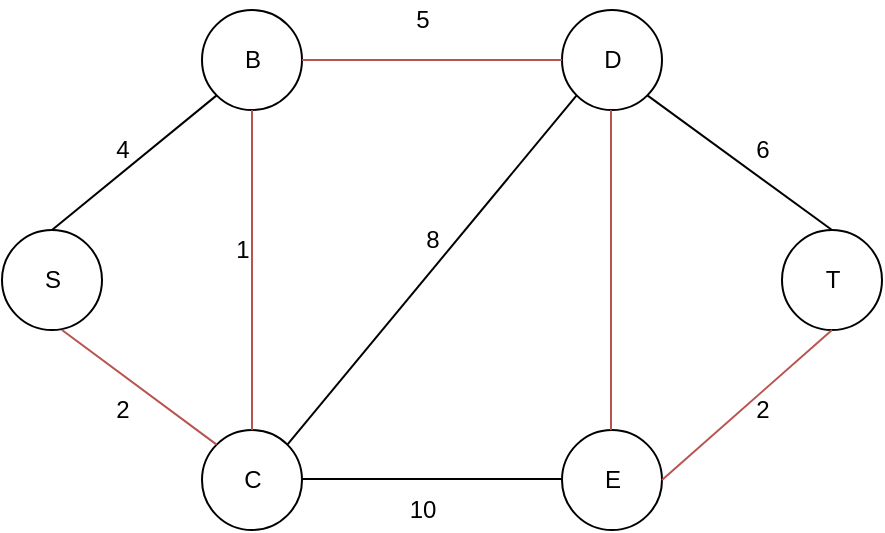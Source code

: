 <mxfile version="16.2.7" type="github">
  <diagram name="Page-1" id="42789a77-a242-8287-6e28-9cd8cfd52e62">
    <mxGraphModel dx="1038" dy="547" grid="1" gridSize="10" guides="1" tooltips="1" connect="1" arrows="1" fold="1" page="1" pageScale="1" pageWidth="1100" pageHeight="850" background="none" math="0" shadow="0">
      <root>
        <mxCell id="0" />
        <mxCell id="1" parent="0" />
        <mxCell id="430OXLAYMfgtic5GREOD-2" value="" style="ellipse;whiteSpace=wrap;html=1;aspect=fixed;" vertex="1" parent="1">
          <mxGeometry x="320" y="155" width="50" height="50" as="geometry" />
        </mxCell>
        <mxCell id="430OXLAYMfgtic5GREOD-4" value="" style="ellipse;whiteSpace=wrap;html=1;aspect=fixed;" vertex="1" parent="1">
          <mxGeometry x="420" y="45" width="50" height="50" as="geometry" />
        </mxCell>
        <mxCell id="430OXLAYMfgtic5GREOD-5" value="" style="ellipse;whiteSpace=wrap;html=1;aspect=fixed;" vertex="1" parent="1">
          <mxGeometry x="420" y="255" width="50" height="50" as="geometry" />
        </mxCell>
        <mxCell id="430OXLAYMfgtic5GREOD-6" value="" style="ellipse;whiteSpace=wrap;html=1;aspect=fixed;" vertex="1" parent="1">
          <mxGeometry x="600" y="45" width="50" height="50" as="geometry" />
        </mxCell>
        <mxCell id="430OXLAYMfgtic5GREOD-7" value="" style="ellipse;whiteSpace=wrap;html=1;aspect=fixed;" vertex="1" parent="1">
          <mxGeometry x="600" y="255" width="50" height="50" as="geometry" />
        </mxCell>
        <mxCell id="430OXLAYMfgtic5GREOD-9" value="" style="ellipse;whiteSpace=wrap;html=1;aspect=fixed;" vertex="1" parent="1">
          <mxGeometry x="710" y="155" width="50" height="50" as="geometry" />
        </mxCell>
        <mxCell id="430OXLAYMfgtic5GREOD-10" value="" style="endArrow=none;html=1;rounded=0;entryX=0;entryY=1;entryDx=0;entryDy=0;exitX=0.5;exitY=0;exitDx=0;exitDy=0;" edge="1" parent="1" source="430OXLAYMfgtic5GREOD-2" target="430OXLAYMfgtic5GREOD-4">
          <mxGeometry width="50" height="50" relative="1" as="geometry">
            <mxPoint x="350" y="155" as="sourcePoint" />
            <mxPoint x="400" y="105" as="targetPoint" />
          </mxGeometry>
        </mxCell>
        <mxCell id="430OXLAYMfgtic5GREOD-14" value="" style="endArrow=none;html=1;rounded=0;exitX=0;exitY=0;exitDx=0;exitDy=0;fillColor=#f8cecc;strokeColor=#b85450;" edge="1" parent="1" source="430OXLAYMfgtic5GREOD-5">
          <mxGeometry width="50" height="50" relative="1" as="geometry">
            <mxPoint x="300" y="255" as="sourcePoint" />
            <mxPoint x="350" y="205" as="targetPoint" />
          </mxGeometry>
        </mxCell>
        <mxCell id="430OXLAYMfgtic5GREOD-15" value="" style="endArrow=none;html=1;rounded=0;entryX=0;entryY=0.5;entryDx=0;entryDy=0;fillColor=#f8cecc;strokeColor=#b85450;" edge="1" parent="1" target="430OXLAYMfgtic5GREOD-6">
          <mxGeometry width="50" height="50" relative="1" as="geometry">
            <mxPoint x="470" y="70" as="sourcePoint" />
            <mxPoint x="520" y="25" as="targetPoint" />
            <Array as="points">
              <mxPoint x="490" y="70" />
            </Array>
          </mxGeometry>
        </mxCell>
        <mxCell id="430OXLAYMfgtic5GREOD-16" value="" style="endArrow=none;html=1;rounded=0;entryX=0;entryY=0.5;entryDx=0;entryDy=0;" edge="1" parent="1">
          <mxGeometry width="50" height="50" relative="1" as="geometry">
            <mxPoint x="470" y="279.5" as="sourcePoint" />
            <mxPoint x="600" y="279.5" as="targetPoint" />
            <Array as="points">
              <mxPoint x="490" y="279.5" />
            </Array>
          </mxGeometry>
        </mxCell>
        <mxCell id="430OXLAYMfgtic5GREOD-17" value="" style="endArrow=none;html=1;rounded=0;entryX=0.5;entryY=0;entryDx=0;entryDy=0;exitX=1;exitY=1;exitDx=0;exitDy=0;" edge="1" parent="1" source="430OXLAYMfgtic5GREOD-6" target="430OXLAYMfgtic5GREOD-9">
          <mxGeometry width="50" height="50" relative="1" as="geometry">
            <mxPoint x="660" y="75" as="sourcePoint" />
            <mxPoint x="732.322" y="4.998" as="targetPoint" />
          </mxGeometry>
        </mxCell>
        <mxCell id="430OXLAYMfgtic5GREOD-20" value="" style="endArrow=none;html=1;rounded=0;exitX=1;exitY=0.5;exitDx=0;exitDy=0;entryX=0.5;entryY=1;entryDx=0;entryDy=0;fillColor=#f8cecc;strokeColor=#b85450;" edge="1" parent="1" source="430OXLAYMfgtic5GREOD-7" target="430OXLAYMfgtic5GREOD-9">
          <mxGeometry width="50" height="50" relative="1" as="geometry">
            <mxPoint x="700" y="255" as="sourcePoint" />
            <mxPoint x="750" y="205" as="targetPoint" />
            <Array as="points" />
          </mxGeometry>
        </mxCell>
        <mxCell id="430OXLAYMfgtic5GREOD-21" value="" style="endArrow=none;html=1;rounded=0;exitX=1;exitY=0;exitDx=0;exitDy=0;entryX=0;entryY=1;entryDx=0;entryDy=0;" edge="1" parent="1" source="430OXLAYMfgtic5GREOD-5" target="430OXLAYMfgtic5GREOD-6">
          <mxGeometry width="50" height="50" relative="1" as="geometry">
            <mxPoint x="570" y="145" as="sourcePoint" />
            <mxPoint x="610" y="95" as="targetPoint" />
          </mxGeometry>
        </mxCell>
        <mxCell id="430OXLAYMfgtic5GREOD-23" value="" style="endArrow=none;html=1;rounded=0;entryX=0.5;entryY=1;entryDx=0;entryDy=0;exitX=0.5;exitY=0;exitDx=0;exitDy=0;fillColor=#f8cecc;strokeColor=#b85450;" edge="1" parent="1" source="430OXLAYMfgtic5GREOD-5" target="430OXLAYMfgtic5GREOD-4">
          <mxGeometry width="50" height="50" relative="1" as="geometry">
            <mxPoint x="440" y="255" as="sourcePoint" />
            <mxPoint x="490" y="205" as="targetPoint" />
          </mxGeometry>
        </mxCell>
        <mxCell id="430OXLAYMfgtic5GREOD-24" value="" style="endArrow=none;html=1;rounded=0;entryX=0.5;entryY=1;entryDx=0;entryDy=0;exitX=0.5;exitY=0;exitDx=0;exitDy=0;fillColor=#f8cecc;strokeColor=#b85450;" edge="1" parent="1">
          <mxGeometry width="50" height="50" relative="1" as="geometry">
            <mxPoint x="624.5" y="255" as="sourcePoint" />
            <mxPoint x="624.5" y="95" as="targetPoint" />
          </mxGeometry>
        </mxCell>
        <mxCell id="430OXLAYMfgtic5GREOD-25" value="S" style="text;html=1;align=center;verticalAlign=middle;resizable=0;points=[];autosize=1;strokeColor=none;fillColor=none;" vertex="1" parent="1">
          <mxGeometry x="335" y="170" width="20" height="20" as="geometry" />
        </mxCell>
        <mxCell id="430OXLAYMfgtic5GREOD-26" value="B" style="text;html=1;align=center;verticalAlign=middle;resizable=0;points=[];autosize=1;strokeColor=none;fillColor=none;" vertex="1" parent="1">
          <mxGeometry x="435" y="60" width="20" height="20" as="geometry" />
        </mxCell>
        <mxCell id="430OXLAYMfgtic5GREOD-27" value="D" style="text;html=1;align=center;verticalAlign=middle;resizable=0;points=[];autosize=1;strokeColor=none;fillColor=none;" vertex="1" parent="1">
          <mxGeometry x="615" y="60" width="20" height="20" as="geometry" />
        </mxCell>
        <mxCell id="430OXLAYMfgtic5GREOD-28" value="T" style="text;html=1;align=center;verticalAlign=middle;resizable=0;points=[];autosize=1;strokeColor=none;fillColor=none;" vertex="1" parent="1">
          <mxGeometry x="725" y="170" width="20" height="20" as="geometry" />
        </mxCell>
        <mxCell id="430OXLAYMfgtic5GREOD-29" value="E" style="text;html=1;align=center;verticalAlign=middle;resizable=0;points=[];autosize=1;strokeColor=none;fillColor=none;" vertex="1" parent="1">
          <mxGeometry x="615" y="270" width="20" height="20" as="geometry" />
        </mxCell>
        <mxCell id="430OXLAYMfgtic5GREOD-30" value="C" style="text;html=1;align=center;verticalAlign=middle;resizable=0;points=[];autosize=1;strokeColor=none;fillColor=none;" vertex="1" parent="1">
          <mxGeometry x="435" y="270" width="20" height="20" as="geometry" />
        </mxCell>
        <mxCell id="430OXLAYMfgtic5GREOD-32" value="4" style="text;html=1;align=center;verticalAlign=middle;resizable=0;points=[];autosize=1;strokeColor=none;fillColor=none;rotation=0;" vertex="1" parent="1">
          <mxGeometry x="370" y="105" width="20" height="20" as="geometry" />
        </mxCell>
        <mxCell id="430OXLAYMfgtic5GREOD-33" value="5" style="text;html=1;align=center;verticalAlign=middle;resizable=0;points=[];autosize=1;strokeColor=none;fillColor=none;" vertex="1" parent="1">
          <mxGeometry x="520" y="40" width="20" height="20" as="geometry" />
        </mxCell>
        <mxCell id="430OXLAYMfgtic5GREOD-34" value="6" style="text;html=1;align=center;verticalAlign=middle;resizable=0;points=[];autosize=1;strokeColor=none;fillColor=none;rotation=0;" vertex="1" parent="1">
          <mxGeometry x="690" y="105" width="20" height="20" as="geometry" />
        </mxCell>
        <mxCell id="430OXLAYMfgtic5GREOD-35" value="1" style="text;html=1;align=center;verticalAlign=middle;resizable=0;points=[];autosize=1;strokeColor=none;fillColor=none;" vertex="1" parent="1">
          <mxGeometry x="430" y="155" width="20" height="20" as="geometry" />
        </mxCell>
        <mxCell id="430OXLAYMfgtic5GREOD-36" value="2" style="text;html=1;align=center;verticalAlign=middle;resizable=0;points=[];autosize=1;strokeColor=none;fillColor=none;" vertex="1" parent="1">
          <mxGeometry x="690" y="235" width="20" height="20" as="geometry" />
        </mxCell>
        <mxCell id="430OXLAYMfgtic5GREOD-37" value="10" style="text;html=1;align=center;verticalAlign=middle;resizable=0;points=[];autosize=1;strokeColor=none;fillColor=none;" vertex="1" parent="1">
          <mxGeometry x="515" y="285" width="30" height="20" as="geometry" />
        </mxCell>
        <mxCell id="430OXLAYMfgtic5GREOD-38" value="2" style="text;html=1;align=center;verticalAlign=middle;resizable=0;points=[];autosize=1;strokeColor=none;fillColor=none;" vertex="1" parent="1">
          <mxGeometry x="370" y="235" width="20" height="20" as="geometry" />
        </mxCell>
        <mxCell id="430OXLAYMfgtic5GREOD-39" value="8&lt;br&gt;" style="text;html=1;align=center;verticalAlign=middle;resizable=0;points=[];autosize=1;strokeColor=none;fillColor=none;" vertex="1" parent="1">
          <mxGeometry x="525" y="150" width="20" height="20" as="geometry" />
        </mxCell>
      </root>
    </mxGraphModel>
  </diagram>
</mxfile>
